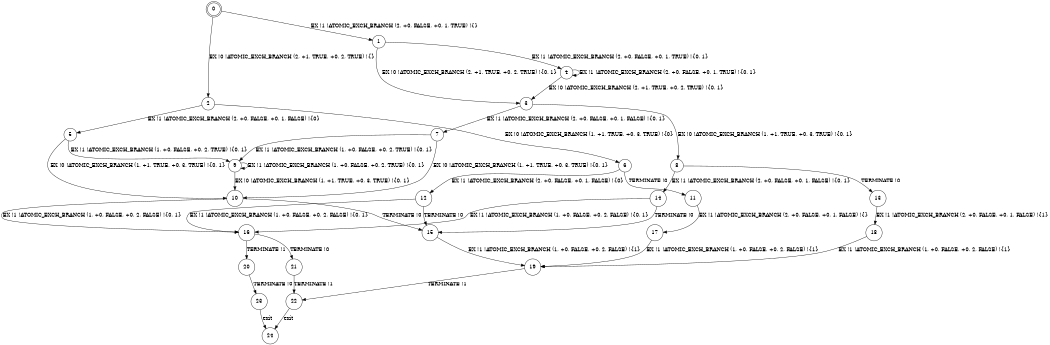 digraph BCG {
size = "7, 10.5";
center = TRUE;
node [shape = circle];
0 [peripheries = 2];
0 -> 1 [label = "EX !1 !ATOMIC_EXCH_BRANCH (2, +0, FALSE, +0, 1, TRUE) !{}"];
0 -> 2 [label = "EX !0 !ATOMIC_EXCH_BRANCH (2, +1, TRUE, +0, 2, TRUE) !{}"];
1 -> 3 [label = "EX !0 !ATOMIC_EXCH_BRANCH (2, +1, TRUE, +0, 2, TRUE) !{0, 1}"];
1 -> 4 [label = "EX !1 !ATOMIC_EXCH_BRANCH (2, +0, FALSE, +0, 1, TRUE) !{0, 1}"];
2 -> 5 [label = "EX !1 !ATOMIC_EXCH_BRANCH (2, +0, FALSE, +0, 1, FALSE) !{0}"];
2 -> 6 [label = "EX !0 !ATOMIC_EXCH_BRANCH (1, +1, TRUE, +0, 3, TRUE) !{0}"];
3 -> 7 [label = "EX !1 !ATOMIC_EXCH_BRANCH (2, +0, FALSE, +0, 1, FALSE) !{0, 1}"];
3 -> 8 [label = "EX !0 !ATOMIC_EXCH_BRANCH (1, +1, TRUE, +0, 3, TRUE) !{0, 1}"];
4 -> 3 [label = "EX !0 !ATOMIC_EXCH_BRANCH (2, +1, TRUE, +0, 2, TRUE) !{0, 1}"];
4 -> 4 [label = "EX !1 !ATOMIC_EXCH_BRANCH (2, +0, FALSE, +0, 1, TRUE) !{0, 1}"];
5 -> 9 [label = "EX !1 !ATOMIC_EXCH_BRANCH (1, +0, FALSE, +0, 2, TRUE) !{0, 1}"];
5 -> 10 [label = "EX !0 !ATOMIC_EXCH_BRANCH (1, +1, TRUE, +0, 3, TRUE) !{0, 1}"];
6 -> 11 [label = "TERMINATE !0"];
6 -> 12 [label = "EX !1 !ATOMIC_EXCH_BRANCH (2, +0, FALSE, +0, 1, FALSE) !{0}"];
7 -> 9 [label = "EX !1 !ATOMIC_EXCH_BRANCH (1, +0, FALSE, +0, 2, TRUE) !{0, 1}"];
7 -> 10 [label = "EX !0 !ATOMIC_EXCH_BRANCH (1, +1, TRUE, +0, 3, TRUE) !{0, 1}"];
8 -> 13 [label = "TERMINATE !0"];
8 -> 14 [label = "EX !1 !ATOMIC_EXCH_BRANCH (2, +0, FALSE, +0, 1, FALSE) !{0, 1}"];
9 -> 9 [label = "EX !1 !ATOMIC_EXCH_BRANCH (1, +0, FALSE, +0, 2, TRUE) !{0, 1}"];
9 -> 10 [label = "EX !0 !ATOMIC_EXCH_BRANCH (1, +1, TRUE, +0, 3, TRUE) !{0, 1}"];
10 -> 15 [label = "TERMINATE !0"];
10 -> 16 [label = "EX !1 !ATOMIC_EXCH_BRANCH (1, +0, FALSE, +0, 2, FALSE) !{0, 1}"];
11 -> 17 [label = "EX !1 !ATOMIC_EXCH_BRANCH (2, +0, FALSE, +0, 1, FALSE) !{}"];
12 -> 15 [label = "TERMINATE !0"];
12 -> 16 [label = "EX !1 !ATOMIC_EXCH_BRANCH (1, +0, FALSE, +0, 2, FALSE) !{0, 1}"];
13 -> 18 [label = "EX !1 !ATOMIC_EXCH_BRANCH (2, +0, FALSE, +0, 1, FALSE) !{1}"];
14 -> 15 [label = "TERMINATE !0"];
14 -> 16 [label = "EX !1 !ATOMIC_EXCH_BRANCH (1, +0, FALSE, +0, 2, FALSE) !{0, 1}"];
15 -> 19 [label = "EX !1 !ATOMIC_EXCH_BRANCH (1, +0, FALSE, +0, 2, FALSE) !{1}"];
16 -> 20 [label = "TERMINATE !1"];
16 -> 21 [label = "TERMINATE !0"];
17 -> 19 [label = "EX !1 !ATOMIC_EXCH_BRANCH (1, +0, FALSE, +0, 2, FALSE) !{1}"];
18 -> 19 [label = "EX !1 !ATOMIC_EXCH_BRANCH (1, +0, FALSE, +0, 2, FALSE) !{1}"];
19 -> 22 [label = "TERMINATE !1"];
20 -> 23 [label = "TERMINATE !0"];
21 -> 22 [label = "TERMINATE !1"];
22 -> 24 [label = "exit"];
23 -> 24 [label = "exit"];
}
